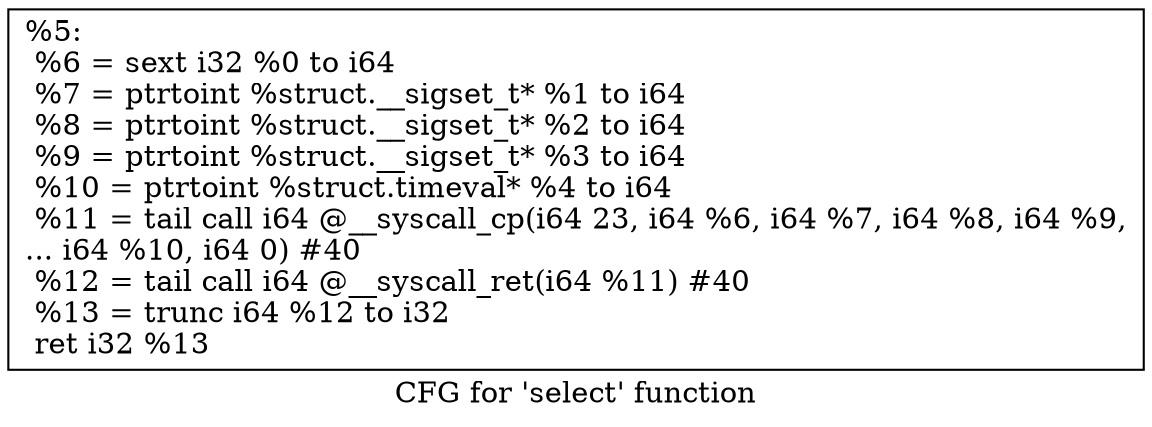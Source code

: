 digraph "CFG for 'select' function" {
	label="CFG for 'select' function";

	Node0x1bf4e70 [shape=record,label="{%5:\l  %6 = sext i32 %0 to i64\l  %7 = ptrtoint %struct.__sigset_t* %1 to i64\l  %8 = ptrtoint %struct.__sigset_t* %2 to i64\l  %9 = ptrtoint %struct.__sigset_t* %3 to i64\l  %10 = ptrtoint %struct.timeval* %4 to i64\l  %11 = tail call i64 @__syscall_cp(i64 23, i64 %6, i64 %7, i64 %8, i64 %9,\l... i64 %10, i64 0) #40\l  %12 = tail call i64 @__syscall_ret(i64 %11) #40\l  %13 = trunc i64 %12 to i32\l  ret i32 %13\l}"];
}

